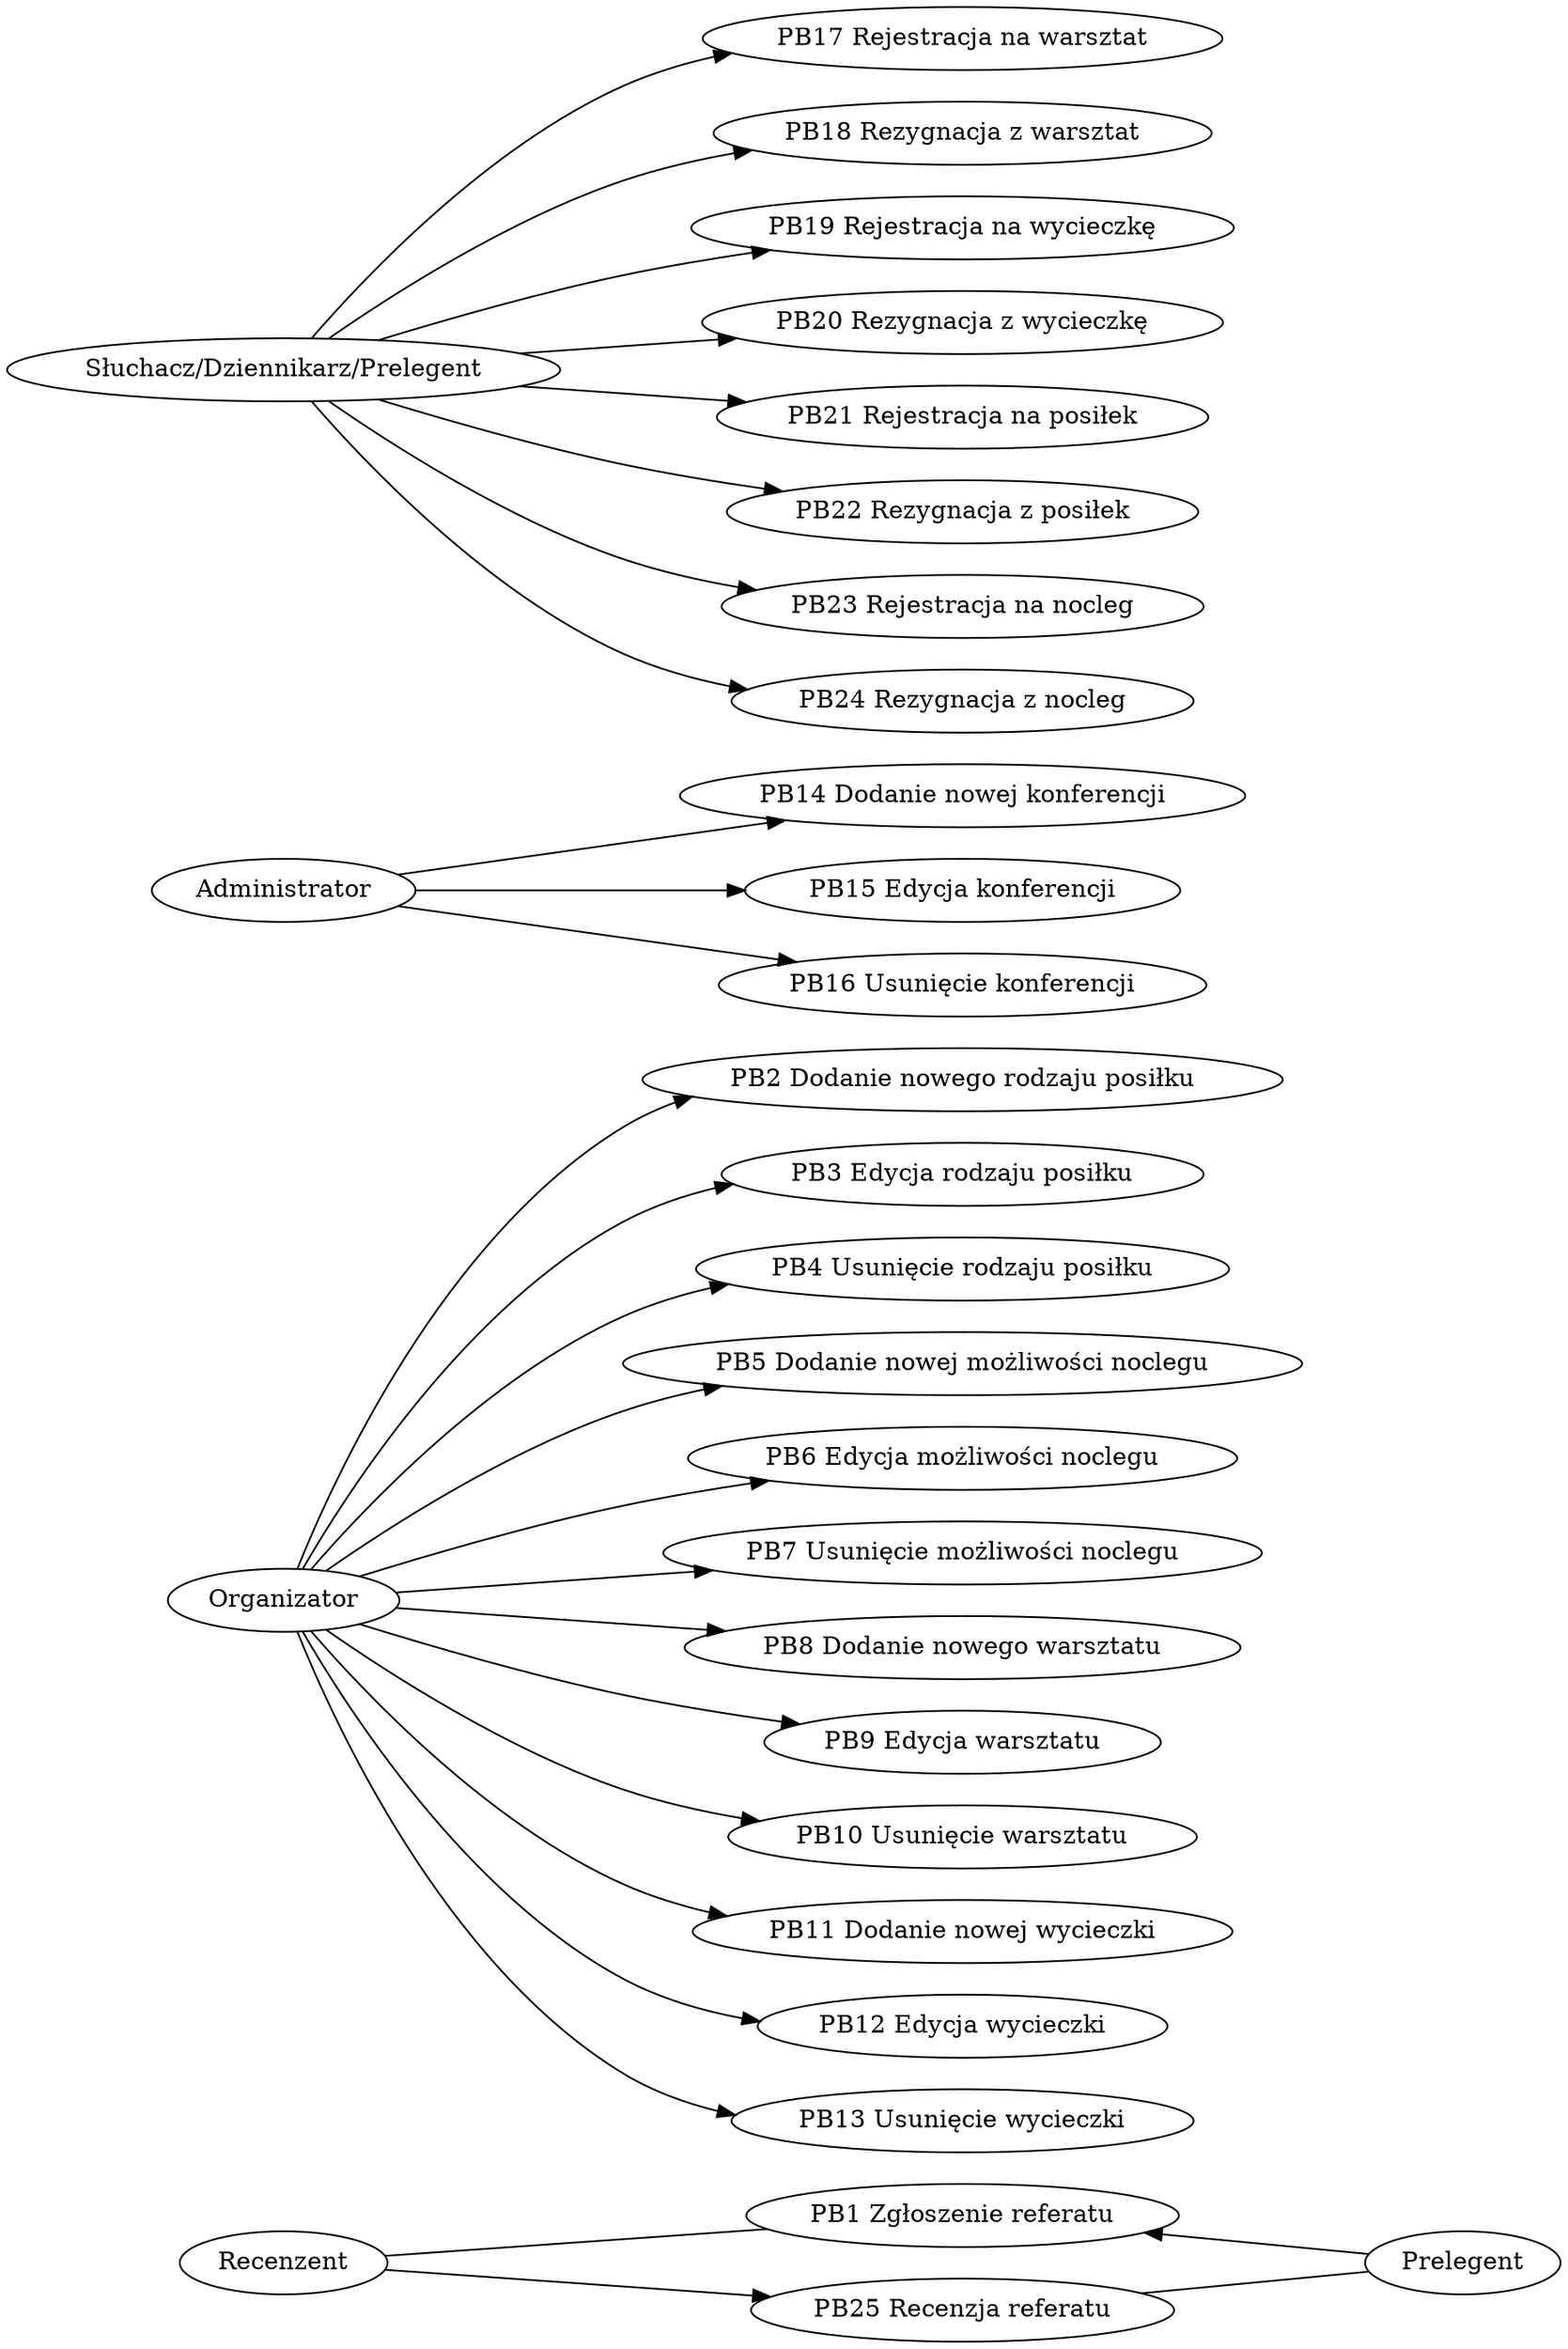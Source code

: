 digraph { rankdir=LR; "PB1 Zgłoszenie referatu" -> "Prelegent" [dir=back]
"Recenzent" -> "PB1 Zgłoszenie referatu" [dir=none]
"Organizator" -> "PB2 Dodanie nowego rodzaju posiłku" 
"Organizator" -> "PB3 Edycja rodzaju posiłku" 
"Organizator" -> "PB4 Usunięcie rodzaju posiłku" 
"Organizator" -> "PB5 Dodanie nowej możliwości noclegu" 
"Organizator" -> "PB6 Edycja możliwości noclegu" 
"Organizator" -> "PB7 Usunięcie możliwości noclegu" 
"Organizator" -> "PB8 Dodanie nowego warsztatu" 
"Organizator" -> "PB9 Edycja warsztatu" 
"Organizator" -> "PB10 Usunięcie warsztatu" 
"Organizator" -> "PB11 Dodanie nowej wycieczki" 
"Organizator" -> "PB12 Edycja wycieczki" 
"Organizator" -> "PB13 Usunięcie wycieczki" 
"Administrator" -> "PB14 Dodanie nowej konferencji" 
"Administrator" -> "PB15 Edycja konferencji" 
"Administrator" -> "PB16 Usunięcie konferencji" 
"Słuchacz/Dziennikarz/Prelegent" -> "PB17 Rejestracja na warsztat" 
"Słuchacz/Dziennikarz/Prelegent" -> "PB18 Rezygnacja z warsztat" 
"Słuchacz/Dziennikarz/Prelegent" -> "PB19 Rejestracja na wycieczkę" 
"Słuchacz/Dziennikarz/Prelegent" -> "PB20 Rezygnacja z wycieczkę" 
"Słuchacz/Dziennikarz/Prelegent" -> "PB21 Rejestracja na posiłek" 
"Słuchacz/Dziennikarz/Prelegent" -> "PB22 Rezygnacja z posiłek" 
"Słuchacz/Dziennikarz/Prelegent" -> "PB23 Rejestracja na nocleg" 
"Słuchacz/Dziennikarz/Prelegent" -> "PB24 Rezygnacja z nocleg" 
"Recenzent" -> "PB25 Recenzja referatu" 
"PB25 Recenzja referatu" -> "Prelegent" [dir=none]
 }